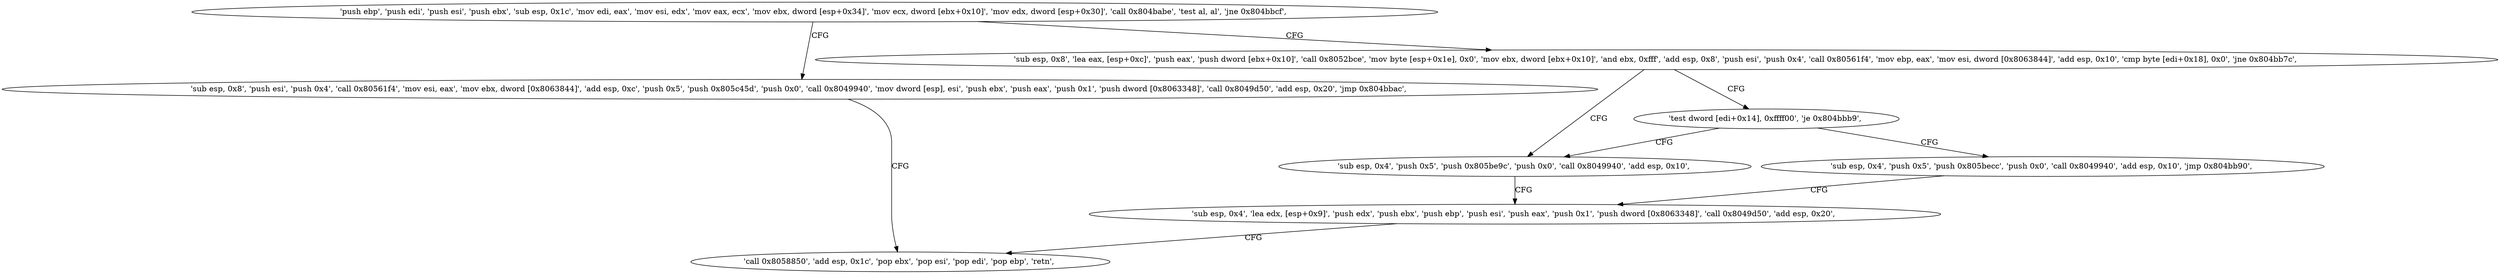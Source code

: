 digraph "func" {
"134527764" [label = "'push ebp', 'push edi', 'push esi', 'push ebx', 'sub esp, 0x1c', 'mov edi, eax', 'mov esi, edx', 'mov eax, ecx', 'mov ebx, dword [esp+0x34]', 'mov ecx, dword [ebx+0x10]', 'mov edx, dword [esp+0x30]', 'call 0x804babe', 'test al, al', 'jne 0x804bbcf', " ]
"134527951" [label = "'sub esp, 0x8', 'push esi', 'push 0x4', 'call 0x80561f4', 'mov esi, eax', 'mov ebx, dword [0x8063844]', 'add esp, 0xc', 'push 0x5', 'push 0x805c45d', 'push 0x0', 'call 0x8049940', 'mov dword [esp], esi', 'push ebx', 'push eax', 'push 0x1', 'push dword [0x8063348]', 'call 0x8049d50', 'add esp, 0x20', 'jmp 0x804bbac', " ]
"134527801" [label = "'sub esp, 0x8', 'lea eax, [esp+0xc]', 'push eax', 'push dword [ebx+0x10]', 'call 0x8052bce', 'mov byte [esp+0x1e], 0x0', 'mov ebx, dword [ebx+0x10]', 'and ebx, 0xfff', 'add esp, 0x8', 'push esi', 'push 0x4', 'call 0x80561f4', 'mov ebp, eax', 'mov esi, dword [0x8063844]', 'add esp, 0x10', 'cmp byte [edi+0x18], 0x0', 'jne 0x804bb7c', " ]
"134527916" [label = "'call 0x8058850', 'add esp, 0x1c', 'pop ebx', 'pop esi', 'pop edi', 'pop ebp', 'retn', " ]
"134527868" [label = "'sub esp, 0x4', 'push 0x5', 'push 0x805be9c', 'push 0x0', 'call 0x8049940', 'add esp, 0x10', " ]
"134527859" [label = "'test dword [edi+0x14], 0xffff00', 'je 0x804bbb9', " ]
"134527888" [label = "'sub esp, 0x4', 'lea edx, [esp+0x9]', 'push edx', 'push ebx', 'push ebp', 'push esi', 'push eax', 'push 0x1', 'push dword [0x8063348]', 'call 0x8049d50', 'add esp, 0x20', " ]
"134527929" [label = "'sub esp, 0x4', 'push 0x5', 'push 0x805becc', 'push 0x0', 'call 0x8049940', 'add esp, 0x10', 'jmp 0x804bb90', " ]
"134527764" -> "134527951" [ label = "CFG" ]
"134527764" -> "134527801" [ label = "CFG" ]
"134527951" -> "134527916" [ label = "CFG" ]
"134527801" -> "134527868" [ label = "CFG" ]
"134527801" -> "134527859" [ label = "CFG" ]
"134527868" -> "134527888" [ label = "CFG" ]
"134527859" -> "134527929" [ label = "CFG" ]
"134527859" -> "134527868" [ label = "CFG" ]
"134527888" -> "134527916" [ label = "CFG" ]
"134527929" -> "134527888" [ label = "CFG" ]
}
